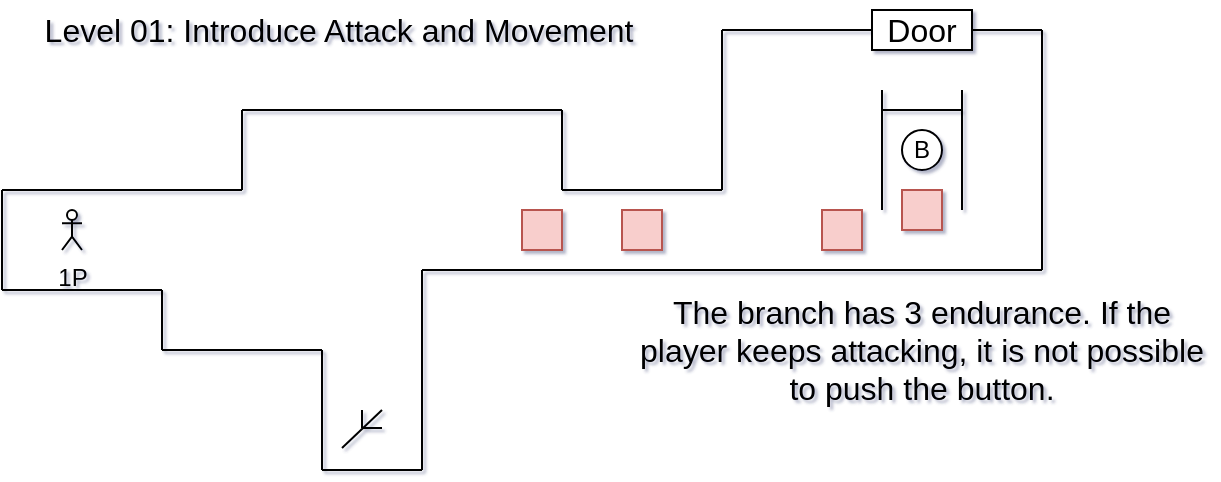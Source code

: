 <mxfile version="13.7.9" type="device"><diagram id="3y1AjoHyv7OyycN5n-na" name="第 1 页"><mxGraphModel dx="782" dy="497" grid="0" gridSize="10" guides="1" tooltips="1" connect="1" arrows="1" fold="1" page="1" pageScale="1" pageWidth="1169" pageHeight="827" background="none" math="0" shadow="1"><root><mxCell id="0"/><mxCell id="1" parent="0"/><mxCell id="SpLV2KILrBBFEv4tviCs-3" value="" style="endArrow=none;html=1;" edge="1" parent="1"><mxGeometry width="50" height="50" relative="1" as="geometry"><mxPoint x="200" y="160" as="sourcePoint"/><mxPoint x="360" y="160" as="targetPoint"/></mxGeometry></mxCell><mxCell id="SpLV2KILrBBFEv4tviCs-4" value="" style="endArrow=none;html=1;" edge="1" parent="1"><mxGeometry width="50" height="50" relative="1" as="geometry"><mxPoint x="200" y="200" as="sourcePoint"/><mxPoint x="200" y="160" as="targetPoint"/></mxGeometry></mxCell><mxCell id="SpLV2KILrBBFEv4tviCs-5" value="" style="endArrow=none;html=1;" edge="1" parent="1"><mxGeometry width="50" height="50" relative="1" as="geometry"><mxPoint x="160" y="280" as="sourcePoint"/><mxPoint x="240" y="280" as="targetPoint"/></mxGeometry></mxCell><mxCell id="SpLV2KILrBBFEv4tviCs-6" value="" style="endArrow=none;html=1;" edge="1" parent="1"><mxGeometry width="50" height="50" relative="1" as="geometry"><mxPoint x="240" y="340" as="sourcePoint"/><mxPoint x="240" y="280" as="targetPoint"/></mxGeometry></mxCell><mxCell id="SpLV2KILrBBFEv4tviCs-7" value="" style="endArrow=none;html=1;" edge="1" parent="1"><mxGeometry width="50" height="50" relative="1" as="geometry"><mxPoint x="240" y="340" as="sourcePoint"/><mxPoint x="290" y="340" as="targetPoint"/></mxGeometry></mxCell><mxCell id="SpLV2KILrBBFEv4tviCs-8" value="" style="endArrow=none;html=1;" edge="1" parent="1"><mxGeometry width="50" height="50" relative="1" as="geometry"><mxPoint x="290" y="340" as="sourcePoint"/><mxPoint x="290" y="240" as="targetPoint"/></mxGeometry></mxCell><mxCell id="SpLV2KILrBBFEv4tviCs-10" value="" style="whiteSpace=wrap;html=1;aspect=fixed;fillColor=#f8cecc;strokeColor=#b85450;" vertex="1" parent="1"><mxGeometry x="340" y="210" width="20" height="20" as="geometry"/></mxCell><mxCell id="SpLV2KILrBBFEv4tviCs-12" value="" style="whiteSpace=wrap;html=1;aspect=fixed;fillColor=#f8cecc;strokeColor=#b85450;" vertex="1" parent="1"><mxGeometry x="490" y="210" width="20" height="20" as="geometry"/></mxCell><mxCell id="SpLV2KILrBBFEv4tviCs-13" value="" style="whiteSpace=wrap;html=1;aspect=fixed;fillColor=#f8cecc;strokeColor=#b85450;" vertex="1" parent="1"><mxGeometry x="390" y="210" width="20" height="20" as="geometry"/></mxCell><mxCell id="SpLV2KILrBBFEv4tviCs-16" value="" style="endArrow=none;html=1;" edge="1" parent="1"><mxGeometry width="50" height="50" relative="1" as="geometry"><mxPoint x="360" y="200" as="sourcePoint"/><mxPoint x="360" y="160" as="targetPoint"/></mxGeometry></mxCell><mxCell id="SpLV2KILrBBFEv4tviCs-18" value="" style="endArrow=none;html=1;" edge="1" parent="1"><mxGeometry width="50" height="50" relative="1" as="geometry"><mxPoint x="360" y="200" as="sourcePoint"/><mxPoint x="440" y="200" as="targetPoint"/></mxGeometry></mxCell><mxCell id="SpLV2KILrBBFEv4tviCs-19" value="" style="endArrow=none;html=1;" edge="1" parent="1"><mxGeometry width="50" height="50" relative="1" as="geometry"><mxPoint x="290" y="240" as="sourcePoint"/><mxPoint x="600" y="240" as="targetPoint"/></mxGeometry></mxCell><mxCell id="SpLV2KILrBBFEv4tviCs-20" value="" style="endArrow=none;html=1;" edge="1" parent="1"><mxGeometry width="50" height="50" relative="1" as="geometry"><mxPoint x="440" y="200" as="sourcePoint"/><mxPoint x="440" y="120" as="targetPoint"/></mxGeometry></mxCell><mxCell id="SpLV2KILrBBFEv4tviCs-21" value="" style="endArrow=none;html=1;" edge="1" parent="1"><mxGeometry width="50" height="50" relative="1" as="geometry"><mxPoint x="600" y="240" as="sourcePoint"/><mxPoint x="600" y="120" as="targetPoint"/></mxGeometry></mxCell><mxCell id="SpLV2KILrBBFEv4tviCs-22" value="" style="endArrow=none;html=1;" edge="1" parent="1"><mxGeometry width="50" height="50" relative="1" as="geometry"><mxPoint x="440" y="120" as="sourcePoint"/><mxPoint x="520" y="120" as="targetPoint"/></mxGeometry></mxCell><mxCell id="SpLV2KILrBBFEv4tviCs-23" value="" style="endArrow=none;html=1;" edge="1" parent="1"><mxGeometry width="50" height="50" relative="1" as="geometry"><mxPoint x="560" y="120" as="sourcePoint"/><mxPoint x="600" y="120" as="targetPoint"/></mxGeometry></mxCell><mxCell id="SpLV2KILrBBFEv4tviCs-25" value="B" style="ellipse;whiteSpace=wrap;html=1;aspect=fixed;" vertex="1" parent="1"><mxGeometry x="530" y="170" width="20" height="20" as="geometry"/></mxCell><mxCell id="SpLV2KILrBBFEv4tviCs-27" value="" style="whiteSpace=wrap;html=1;aspect=fixed;fillColor=#f8cecc;strokeColor=#b85450;" vertex="1" parent="1"><mxGeometry x="530" y="200" width="20" height="20" as="geometry"/></mxCell><mxCell id="SpLV2KILrBBFEv4tviCs-29" value="" style="endArrow=none;html=1;" edge="1" parent="1"><mxGeometry width="50" height="50" relative="1" as="geometry"><mxPoint x="520" y="210" as="sourcePoint"/><mxPoint x="520" y="150" as="targetPoint"/></mxGeometry></mxCell><mxCell id="SpLV2KILrBBFEv4tviCs-30" value="" style="endArrow=none;html=1;" edge="1" parent="1"><mxGeometry width="50" height="50" relative="1" as="geometry"><mxPoint x="560" y="210" as="sourcePoint"/><mxPoint x="560" y="150" as="targetPoint"/></mxGeometry></mxCell><mxCell id="SpLV2KILrBBFEv4tviCs-31" value="" style="endArrow=none;html=1;" edge="1" parent="1"><mxGeometry width="50" height="50" relative="1" as="geometry"><mxPoint x="560" y="160" as="sourcePoint"/><mxPoint x="520" y="160" as="targetPoint"/></mxGeometry></mxCell><mxCell id="SpLV2KILrBBFEv4tviCs-33" value="" style="endArrow=none;html=1;" edge="1" parent="1"><mxGeometry width="50" height="50" relative="1" as="geometry"><mxPoint x="80" y="200" as="sourcePoint"/><mxPoint x="200" y="200" as="targetPoint"/></mxGeometry></mxCell><mxCell id="SpLV2KILrBBFEv4tviCs-34" value="" style="endArrow=none;html=1;" edge="1" parent="1"><mxGeometry width="50" height="50" relative="1" as="geometry"><mxPoint x="80" y="250" as="sourcePoint"/><mxPoint x="80" y="200" as="targetPoint"/></mxGeometry></mxCell><mxCell id="SpLV2KILrBBFEv4tviCs-35" value="" style="endArrow=none;html=1;" edge="1" parent="1"><mxGeometry width="50" height="50" relative="1" as="geometry"><mxPoint x="80" y="250" as="sourcePoint"/><mxPoint x="160" y="250" as="targetPoint"/></mxGeometry></mxCell><mxCell id="SpLV2KILrBBFEv4tviCs-37" value="1P" style="shape=umlActor;verticalLabelPosition=bottom;verticalAlign=top;html=1;outlineConnect=0;" vertex="1" parent="1"><mxGeometry x="110" y="210" width="10" height="20" as="geometry"/></mxCell><mxCell id="SpLV2KILrBBFEv4tviCs-41" value="Level 01: Introduce Attack and Movement" style="text;html=1;strokeColor=none;fillColor=none;align=center;verticalAlign=middle;whiteSpace=wrap;rounded=0;fontSize=16;" vertex="1" parent="1"><mxGeometry x="97" y="105" width="303" height="30" as="geometry"/></mxCell><mxCell id="SpLV2KILrBBFEv4tviCs-45" value="" style="endArrow=none;html=1;fontSize=16;" edge="1" parent="1"><mxGeometry width="50" height="50" relative="1" as="geometry"><mxPoint x="250" y="329" as="sourcePoint"/><mxPoint x="270" y="310" as="targetPoint"/></mxGeometry></mxCell><mxCell id="SpLV2KILrBBFEv4tviCs-46" value="" style="endArrow=none;html=1;fontSize=16;" edge="1" parent="1"><mxGeometry width="50" height="50" relative="1" as="geometry"><mxPoint x="260" y="310" as="sourcePoint"/><mxPoint x="260" y="319" as="targetPoint"/></mxGeometry></mxCell><mxCell id="SpLV2KILrBBFEv4tviCs-47" value="" style="endArrow=none;html=1;fontSize=16;" edge="1" parent="1"><mxGeometry width="50" height="50" relative="1" as="geometry"><mxPoint x="260" y="319" as="sourcePoint"/><mxPoint x="270" y="319" as="targetPoint"/></mxGeometry></mxCell><mxCell id="SpLV2KILrBBFEv4tviCs-48" value="The branch has 3 endurance. If the player keeps attacking, it is not possible to push the button." style="text;html=1;strokeColor=none;fillColor=none;align=center;verticalAlign=middle;whiteSpace=wrap;rounded=0;fontSize=16;" vertex="1" parent="1"><mxGeometry x="395" y="250" width="290" height="60" as="geometry"/></mxCell><mxCell id="SpLV2KILrBBFEv4tviCs-49" value="Door" style="rounded=0;whiteSpace=wrap;html=1;fontSize=16;" vertex="1" parent="1"><mxGeometry x="515" y="110" width="50" height="20" as="geometry"/></mxCell><mxCell id="SpLV2KILrBBFEv4tviCs-50" value="" style="endArrow=none;html=1;fontSize=16;" edge="1" parent="1"><mxGeometry width="50" height="50" relative="1" as="geometry"><mxPoint x="160" y="280" as="sourcePoint"/><mxPoint x="160" y="250" as="targetPoint"/></mxGeometry></mxCell></root></mxGraphModel></diagram></mxfile>